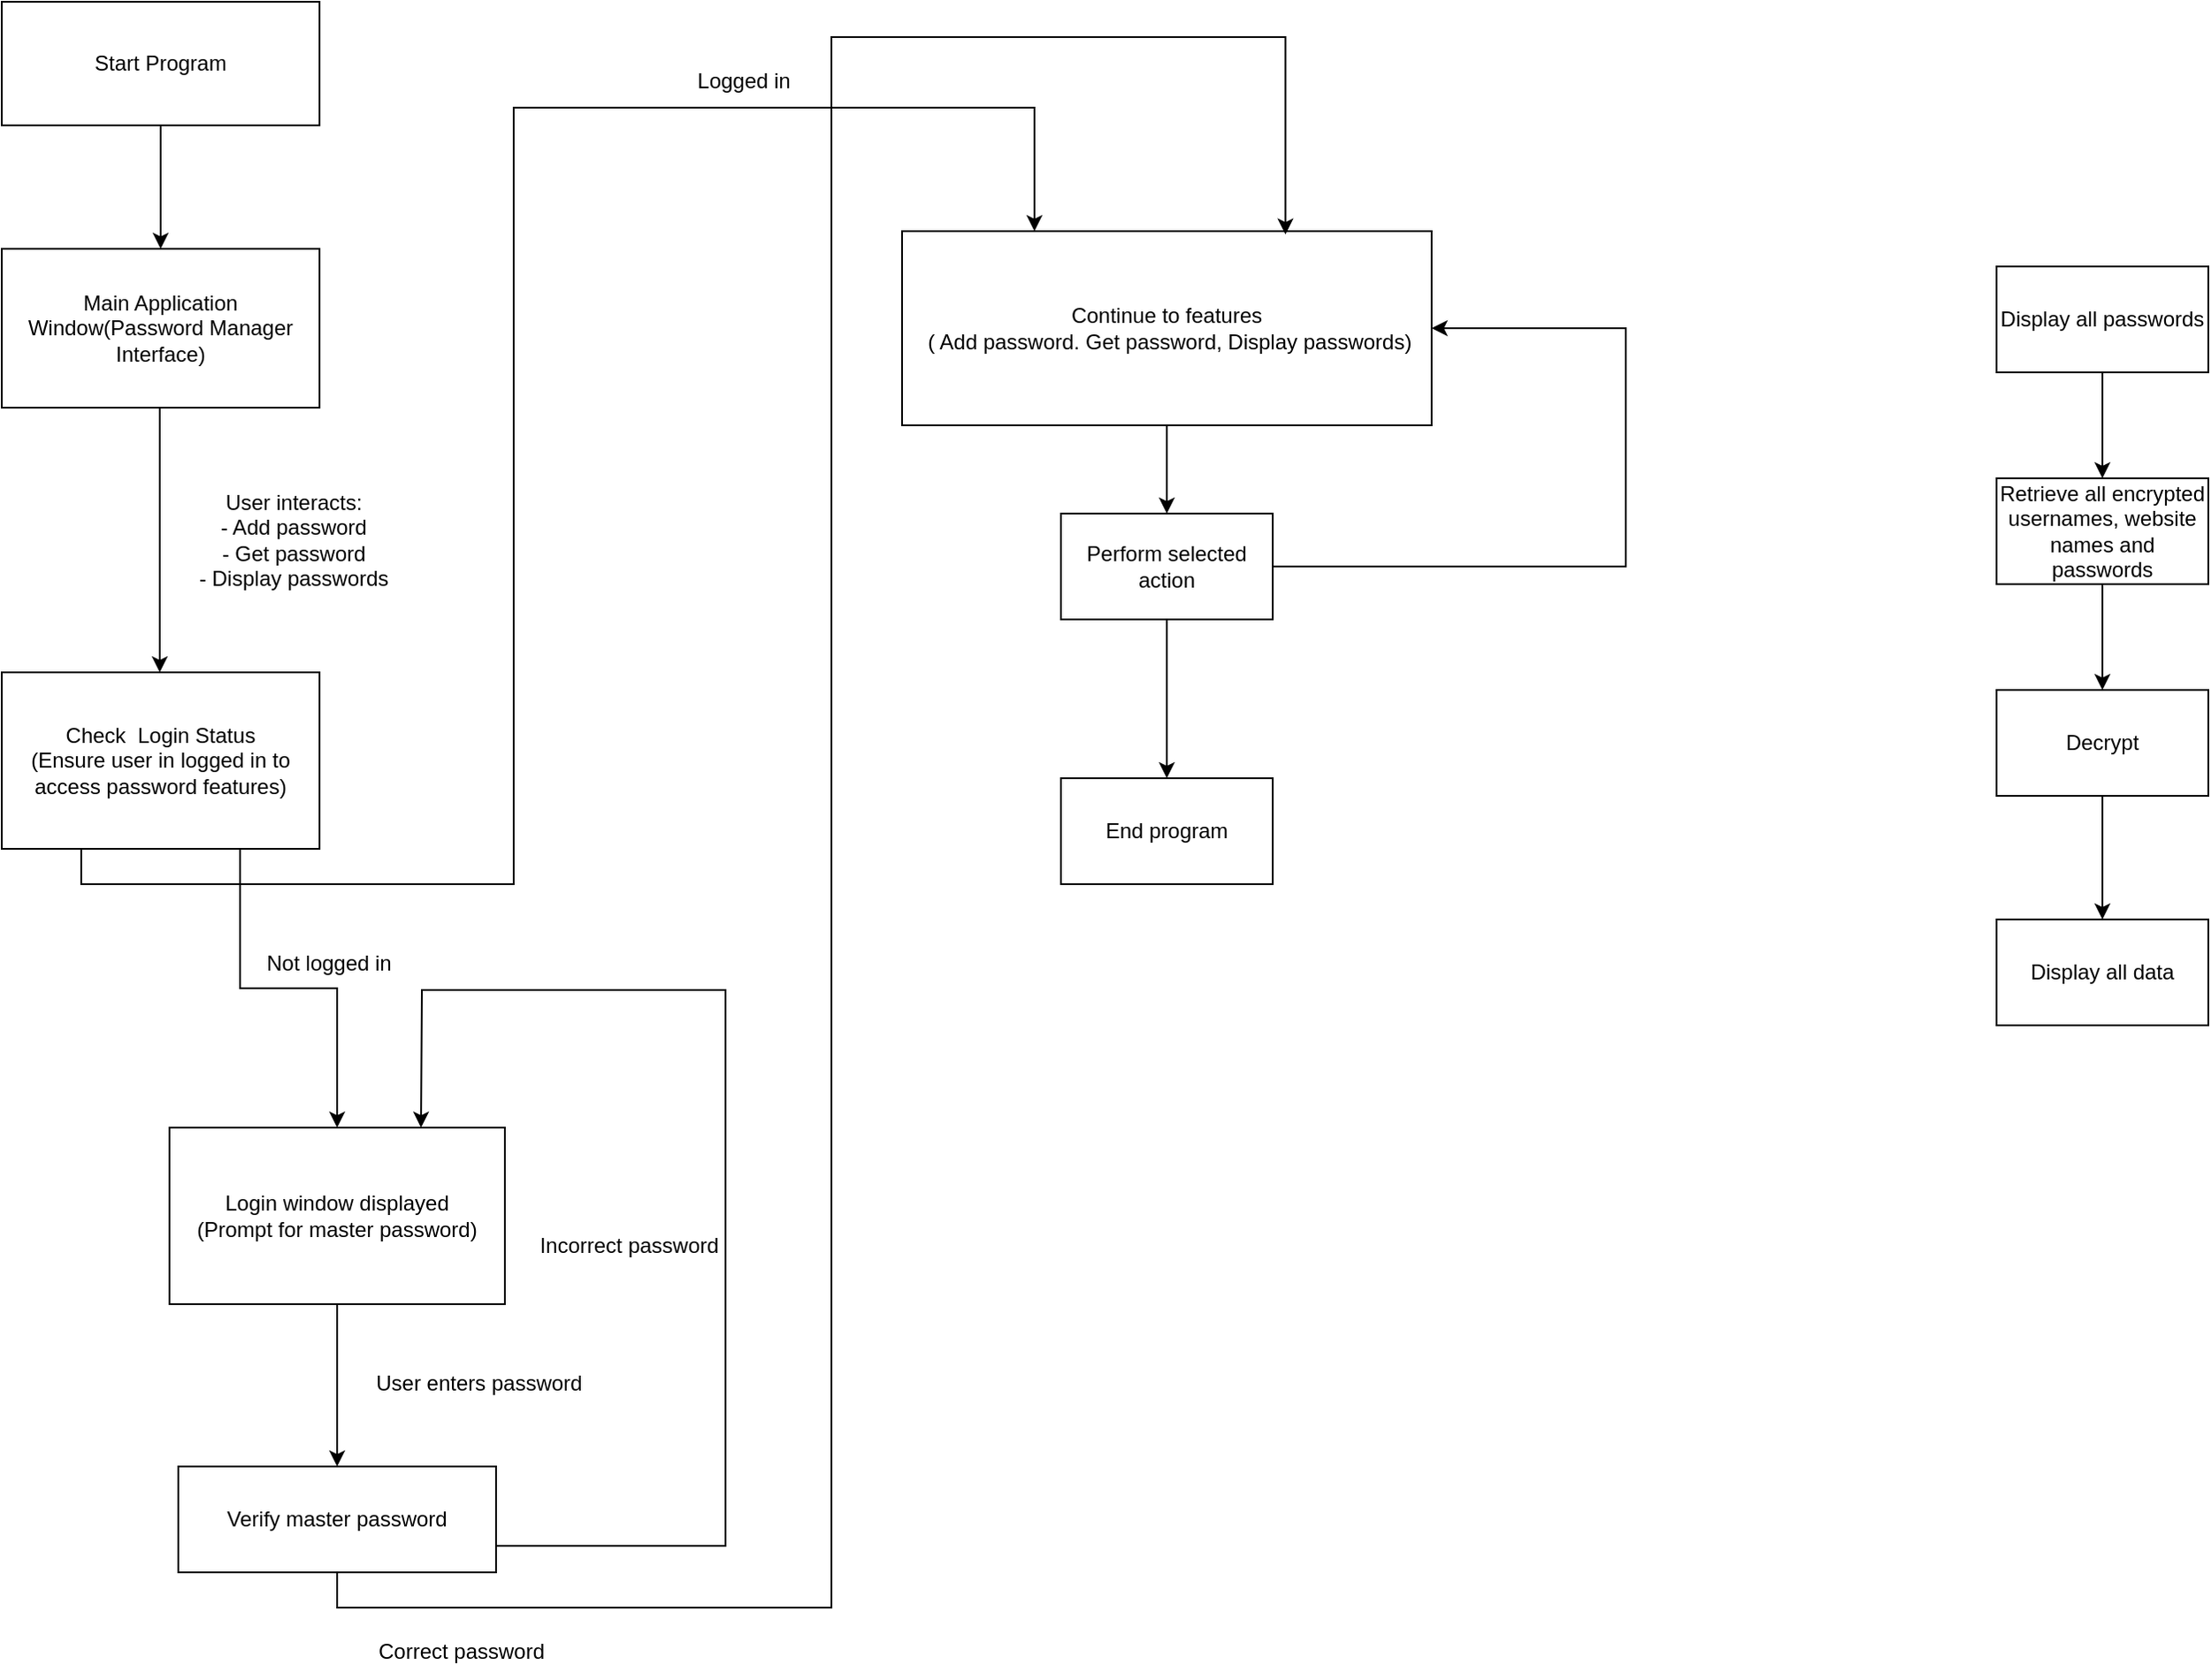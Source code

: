 <mxfile version="23.1.1" type="device">
  <diagram name="Page-1" id="VqNeXx4PYzyPrJLvd4Lj">
    <mxGraphModel dx="754" dy="755" grid="1" gridSize="10" guides="1" tooltips="1" connect="1" arrows="1" fold="1" page="1" pageScale="1" pageWidth="850" pageHeight="1100" math="0" shadow="0">
      <root>
        <mxCell id="0" />
        <mxCell id="1" parent="0" />
        <mxCell id="kEnOJP-efhQ7M4jsaepu-4" style="edgeStyle=orthogonalEdgeStyle;rounded=0;orthogonalLoop=1;jettySize=auto;html=1;entryX=0.5;entryY=0;entryDx=0;entryDy=0;" edge="1" parent="1" source="kEnOJP-efhQ7M4jsaepu-1" target="kEnOJP-efhQ7M4jsaepu-2">
          <mxGeometry relative="1" as="geometry" />
        </mxCell>
        <mxCell id="kEnOJP-efhQ7M4jsaepu-1" value="Start Program" style="rounded=0;whiteSpace=wrap;html=1;" vertex="1" parent="1">
          <mxGeometry x="130" y="150" width="180" height="70" as="geometry" />
        </mxCell>
        <mxCell id="kEnOJP-efhQ7M4jsaepu-2" value="Main Application Window(Password Manager Interface)" style="rounded=0;whiteSpace=wrap;html=1;" vertex="1" parent="1">
          <mxGeometry x="130" y="290" width="180" height="90" as="geometry" />
        </mxCell>
        <mxCell id="kEnOJP-efhQ7M4jsaepu-14" style="edgeStyle=orthogonalEdgeStyle;rounded=0;orthogonalLoop=1;jettySize=auto;html=1;exitX=0.75;exitY=1;exitDx=0;exitDy=0;" edge="1" parent="1" source="kEnOJP-efhQ7M4jsaepu-3" target="kEnOJP-efhQ7M4jsaepu-10">
          <mxGeometry relative="1" as="geometry" />
        </mxCell>
        <mxCell id="kEnOJP-efhQ7M4jsaepu-23" style="edgeStyle=orthogonalEdgeStyle;rounded=0;orthogonalLoop=1;jettySize=auto;html=1;exitX=0.25;exitY=1;exitDx=0;exitDy=0;entryX=0.25;entryY=0;entryDx=0;entryDy=0;" edge="1" parent="1" source="kEnOJP-efhQ7M4jsaepu-3" target="kEnOJP-efhQ7M4jsaepu-21">
          <mxGeometry relative="1" as="geometry">
            <mxPoint x="175" y="1110" as="targetPoint" />
            <Array as="points">
              <mxPoint x="175" y="650" />
              <mxPoint x="420" y="650" />
              <mxPoint x="420" y="210" />
              <mxPoint x="715" y="210" />
            </Array>
          </mxGeometry>
        </mxCell>
        <mxCell id="kEnOJP-efhQ7M4jsaepu-3" value="Check&amp;nbsp; Login Status&lt;br&gt;(Ensure user in logged in to access password features)" style="rounded=0;whiteSpace=wrap;html=1;" vertex="1" parent="1">
          <mxGeometry x="130" y="530" width="180" height="100" as="geometry" />
        </mxCell>
        <mxCell id="kEnOJP-efhQ7M4jsaepu-6" value="" style="endArrow=classic;html=1;rounded=0;entryX=0.25;entryY=0;entryDx=0;entryDy=0;exitX=0.25;exitY=1;exitDx=0;exitDy=0;" edge="1" parent="1">
          <mxGeometry width="50" height="50" relative="1" as="geometry">
            <mxPoint x="219.5" y="380" as="sourcePoint" />
            <mxPoint x="219.5" y="530" as="targetPoint" />
          </mxGeometry>
        </mxCell>
        <mxCell id="kEnOJP-efhQ7M4jsaepu-7" value="User interacts:&lt;br&gt;- Add password&lt;br&gt;- Get password&lt;br&gt;- Display passwords" style="text;html=1;align=center;verticalAlign=middle;resizable=0;points=[];autosize=1;strokeColor=none;fillColor=none;" vertex="1" parent="1">
          <mxGeometry x="230" y="420" width="130" height="70" as="geometry" />
        </mxCell>
        <mxCell id="kEnOJP-efhQ7M4jsaepu-8" value="Logged in" style="text;html=1;align=center;verticalAlign=middle;resizable=0;points=[];autosize=1;strokeColor=none;fillColor=none;" vertex="1" parent="1">
          <mxGeometry x="510" y="180" width="80" height="30" as="geometry" />
        </mxCell>
        <mxCell id="kEnOJP-efhQ7M4jsaepu-9" value="Not logged in" style="text;html=1;align=center;verticalAlign=middle;resizable=0;points=[];autosize=1;strokeColor=none;fillColor=none;" vertex="1" parent="1">
          <mxGeometry x="270" y="680" width="90" height="30" as="geometry" />
        </mxCell>
        <mxCell id="kEnOJP-efhQ7M4jsaepu-16" style="edgeStyle=orthogonalEdgeStyle;rounded=0;orthogonalLoop=1;jettySize=auto;html=1;exitX=0.5;exitY=1;exitDx=0;exitDy=0;entryX=0.5;entryY=0;entryDx=0;entryDy=0;" edge="1" parent="1" source="kEnOJP-efhQ7M4jsaepu-10" target="kEnOJP-efhQ7M4jsaepu-15">
          <mxGeometry relative="1" as="geometry" />
        </mxCell>
        <mxCell id="kEnOJP-efhQ7M4jsaepu-10" value="Login window displayed&lt;br&gt;(Prompt for master password)" style="rounded=0;whiteSpace=wrap;html=1;" vertex="1" parent="1">
          <mxGeometry x="225" y="788" width="190" height="100" as="geometry" />
        </mxCell>
        <mxCell id="kEnOJP-efhQ7M4jsaepu-15" value="Verify master password" style="rounded=0;whiteSpace=wrap;html=1;" vertex="1" parent="1">
          <mxGeometry x="230" y="980" width="180" height="60" as="geometry" />
        </mxCell>
        <mxCell id="kEnOJP-efhQ7M4jsaepu-17" value="User enters password&lt;br&gt;" style="text;html=1;align=center;verticalAlign=middle;resizable=0;points=[];autosize=1;strokeColor=none;fillColor=none;" vertex="1" parent="1">
          <mxGeometry x="330" y="918" width="140" height="30" as="geometry" />
        </mxCell>
        <mxCell id="kEnOJP-efhQ7M4jsaepu-18" value="" style="endArrow=classic;html=1;rounded=0;entryX=0.75;entryY=0;entryDx=0;entryDy=0;exitX=1;exitY=0.75;exitDx=0;exitDy=0;" edge="1" parent="1" source="kEnOJP-efhQ7M4jsaepu-15" target="kEnOJP-efhQ7M4jsaepu-10">
          <mxGeometry width="50" height="50" relative="1" as="geometry">
            <mxPoint x="450" y="1030" as="sourcePoint" />
            <mxPoint x="500" y="980" as="targetPoint" />
            <Array as="points">
              <mxPoint x="540" y="1025" />
              <mxPoint x="540" y="710" />
              <mxPoint x="368" y="710" />
            </Array>
          </mxGeometry>
        </mxCell>
        <mxCell id="kEnOJP-efhQ7M4jsaepu-19" value="Incorrect password" style="text;html=1;align=center;verticalAlign=middle;resizable=0;points=[];autosize=1;strokeColor=none;fillColor=none;" vertex="1" parent="1">
          <mxGeometry x="425" y="840" width="120" height="30" as="geometry" />
        </mxCell>
        <mxCell id="kEnOJP-efhQ7M4jsaepu-27" style="edgeStyle=orthogonalEdgeStyle;rounded=0;orthogonalLoop=1;jettySize=auto;html=1;exitX=0.5;exitY=1;exitDx=0;exitDy=0;entryX=0.5;entryY=0;entryDx=0;entryDy=0;" edge="1" parent="1" source="kEnOJP-efhQ7M4jsaepu-21" target="kEnOJP-efhQ7M4jsaepu-26">
          <mxGeometry relative="1" as="geometry" />
        </mxCell>
        <mxCell id="kEnOJP-efhQ7M4jsaepu-21" value="Continue to features&lt;br&gt;&amp;nbsp;( Add password. Get password, Display passwords)" style="rounded=0;whiteSpace=wrap;html=1;" vertex="1" parent="1">
          <mxGeometry x="640" y="280" width="300" height="110" as="geometry" />
        </mxCell>
        <mxCell id="kEnOJP-efhQ7M4jsaepu-24" style="edgeStyle=orthogonalEdgeStyle;rounded=0;orthogonalLoop=1;jettySize=auto;html=1;exitX=0.5;exitY=1;exitDx=0;exitDy=0;entryX=0.724;entryY=0.017;entryDx=0;entryDy=0;entryPerimeter=0;" edge="1" parent="1" source="kEnOJP-efhQ7M4jsaepu-15" target="kEnOJP-efhQ7M4jsaepu-21">
          <mxGeometry relative="1" as="geometry">
            <Array as="points">
              <mxPoint x="320" y="1060" />
              <mxPoint x="600" y="1060" />
              <mxPoint x="600" y="170" />
              <mxPoint x="857" y="170" />
            </Array>
          </mxGeometry>
        </mxCell>
        <mxCell id="kEnOJP-efhQ7M4jsaepu-25" value="Correct password" style="text;html=1;align=center;verticalAlign=middle;resizable=0;points=[];autosize=1;strokeColor=none;fillColor=none;" vertex="1" parent="1">
          <mxGeometry x="330" y="1070" width="120" height="30" as="geometry" />
        </mxCell>
        <mxCell id="kEnOJP-efhQ7M4jsaepu-28" style="edgeStyle=orthogonalEdgeStyle;rounded=0;orthogonalLoop=1;jettySize=auto;html=1;exitX=1;exitY=0.5;exitDx=0;exitDy=0;entryX=1;entryY=0.5;entryDx=0;entryDy=0;" edge="1" parent="1" source="kEnOJP-efhQ7M4jsaepu-26" target="kEnOJP-efhQ7M4jsaepu-21">
          <mxGeometry relative="1" as="geometry">
            <Array as="points">
              <mxPoint x="1050" y="470" />
              <mxPoint x="1050" y="335" />
            </Array>
          </mxGeometry>
        </mxCell>
        <mxCell id="kEnOJP-efhQ7M4jsaepu-30" style="edgeStyle=orthogonalEdgeStyle;rounded=0;orthogonalLoop=1;jettySize=auto;html=1;exitX=0.5;exitY=1;exitDx=0;exitDy=0;entryX=0.5;entryY=0;entryDx=0;entryDy=0;" edge="1" parent="1" source="kEnOJP-efhQ7M4jsaepu-26" target="kEnOJP-efhQ7M4jsaepu-29">
          <mxGeometry relative="1" as="geometry" />
        </mxCell>
        <mxCell id="kEnOJP-efhQ7M4jsaepu-26" value="Perform selected action" style="rounded=0;whiteSpace=wrap;html=1;" vertex="1" parent="1">
          <mxGeometry x="730" y="440" width="120" height="60" as="geometry" />
        </mxCell>
        <mxCell id="kEnOJP-efhQ7M4jsaepu-29" value="End program" style="rounded=0;whiteSpace=wrap;html=1;" vertex="1" parent="1">
          <mxGeometry x="730" y="590" width="120" height="60" as="geometry" />
        </mxCell>
        <mxCell id="kEnOJP-efhQ7M4jsaepu-31" value="Display all passwords" style="rounded=0;whiteSpace=wrap;html=1;" vertex="1" parent="1">
          <mxGeometry x="1260" y="300" width="120" height="60" as="geometry" />
        </mxCell>
        <mxCell id="kEnOJP-efhQ7M4jsaepu-37" style="edgeStyle=orthogonalEdgeStyle;rounded=0;orthogonalLoop=1;jettySize=auto;html=1;exitX=0.5;exitY=1;exitDx=0;exitDy=0;entryX=0.5;entryY=0;entryDx=0;entryDy=0;" edge="1" parent="1" source="kEnOJP-efhQ7M4jsaepu-31" target="kEnOJP-efhQ7M4jsaepu-33">
          <mxGeometry relative="1" as="geometry">
            <mxPoint x="1320" y="365" as="sourcePoint" />
          </mxGeometry>
        </mxCell>
        <mxCell id="kEnOJP-efhQ7M4jsaepu-38" style="edgeStyle=orthogonalEdgeStyle;rounded=0;orthogonalLoop=1;jettySize=auto;html=1;exitX=0.5;exitY=1;exitDx=0;exitDy=0;entryX=0.5;entryY=0;entryDx=0;entryDy=0;" edge="1" parent="1" source="kEnOJP-efhQ7M4jsaepu-33" target="kEnOJP-efhQ7M4jsaepu-34">
          <mxGeometry relative="1" as="geometry" />
        </mxCell>
        <mxCell id="kEnOJP-efhQ7M4jsaepu-33" value="Retrieve all encrypted usernames, website names and passwords" style="rounded=0;whiteSpace=wrap;html=1;" vertex="1" parent="1">
          <mxGeometry x="1260" y="420" width="120" height="60" as="geometry" />
        </mxCell>
        <mxCell id="kEnOJP-efhQ7M4jsaepu-39" style="edgeStyle=orthogonalEdgeStyle;rounded=0;orthogonalLoop=1;jettySize=auto;html=1;exitX=0.5;exitY=1;exitDx=0;exitDy=0;entryX=0.5;entryY=0;entryDx=0;entryDy=0;" edge="1" parent="1" source="kEnOJP-efhQ7M4jsaepu-34" target="kEnOJP-efhQ7M4jsaepu-35">
          <mxGeometry relative="1" as="geometry" />
        </mxCell>
        <mxCell id="kEnOJP-efhQ7M4jsaepu-34" value="Decrypt" style="rounded=0;whiteSpace=wrap;html=1;" vertex="1" parent="1">
          <mxGeometry x="1260" y="540" width="120" height="60" as="geometry" />
        </mxCell>
        <mxCell id="kEnOJP-efhQ7M4jsaepu-35" value="Display all data" style="rounded=0;whiteSpace=wrap;html=1;" vertex="1" parent="1">
          <mxGeometry x="1260" y="670" width="120" height="60" as="geometry" />
        </mxCell>
      </root>
    </mxGraphModel>
  </diagram>
</mxfile>
